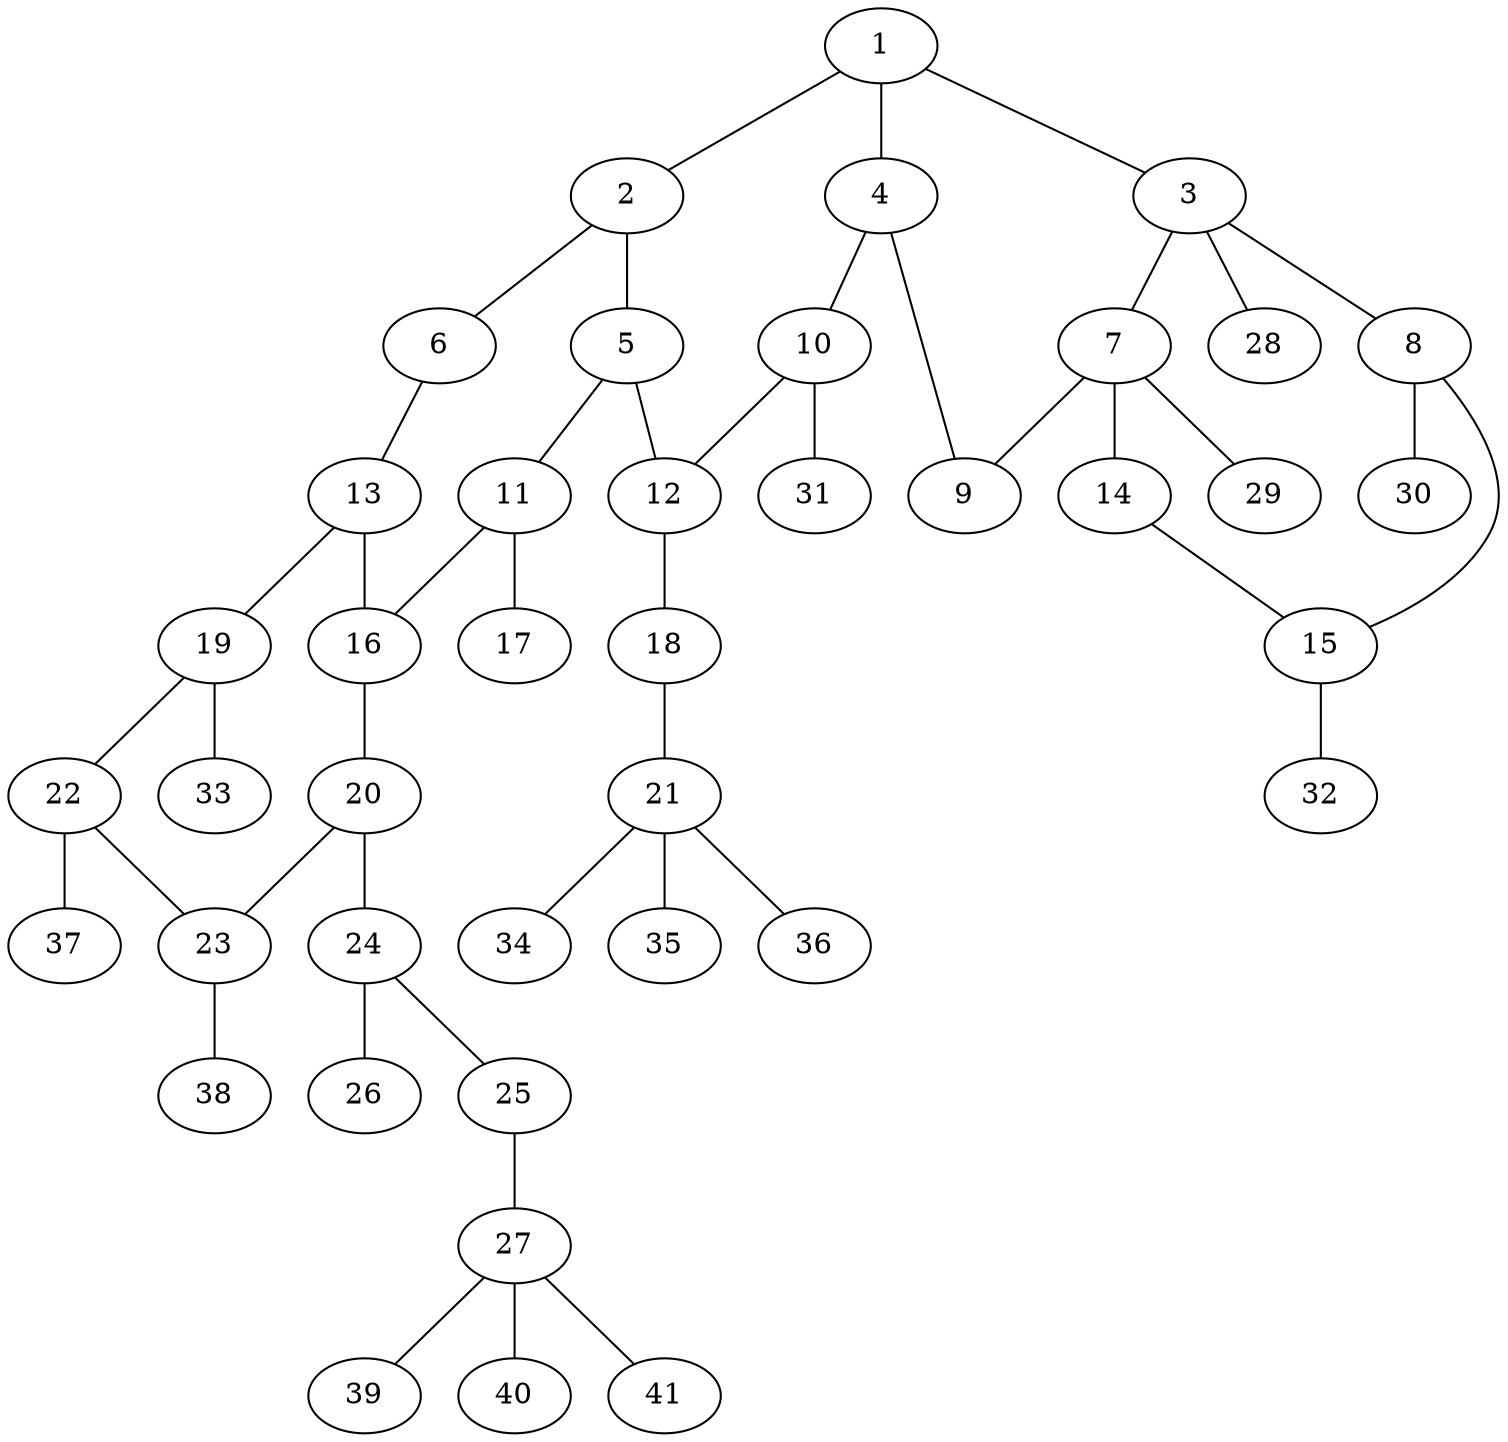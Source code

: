 graph molecule_1214 {
	1	 [chem=C];
	2	 [chem=C];
	1 -- 2	 [valence=1];
	3	 [chem=C];
	1 -- 3	 [valence=1];
	4	 [chem=C];
	1 -- 4	 [valence=2];
	5	 [chem=C];
	2 -- 5	 [valence=2];
	6	 [chem=O];
	2 -- 6	 [valence=1];
	7	 [chem=C];
	3 -- 7	 [valence=1];
	8	 [chem=C];
	3 -- 8	 [valence=1];
	28	 [chem=H];
	3 -- 28	 [valence=1];
	9	 [chem=O];
	4 -- 9	 [valence=1];
	10	 [chem=C];
	4 -- 10	 [valence=1];
	11	 [chem=C];
	5 -- 11	 [valence=1];
	12	 [chem=C];
	5 -- 12	 [valence=1];
	13	 [chem=C];
	6 -- 13	 [valence=1];
	7 -- 9	 [valence=1];
	14	 [chem=O];
	7 -- 14	 [valence=1];
	29	 [chem=H];
	7 -- 29	 [valence=1];
	15	 [chem=C];
	8 -- 15	 [valence=2];
	30	 [chem=H];
	8 -- 30	 [valence=1];
	10 -- 12	 [valence=2];
	31	 [chem=H];
	10 -- 31	 [valence=1];
	16	 [chem=C];
	11 -- 16	 [valence=1];
	17	 [chem=O];
	11 -- 17	 [valence=2];
	18	 [chem=O];
	12 -- 18	 [valence=1];
	13 -- 16	 [valence=2];
	19	 [chem=C];
	13 -- 19	 [valence=1];
	14 -- 15	 [valence=1];
	32	 [chem=H];
	15 -- 32	 [valence=1];
	20	 [chem=C];
	16 -- 20	 [valence=1];
	21	 [chem=C];
	18 -- 21	 [valence=1];
	22	 [chem=C];
	19 -- 22	 [valence=2];
	33	 [chem=H];
	19 -- 33	 [valence=1];
	23	 [chem=C];
	20 -- 23	 [valence=2];
	24	 [chem=C];
	20 -- 24	 [valence=1];
	34	 [chem=H];
	21 -- 34	 [valence=1];
	35	 [chem=H];
	21 -- 35	 [valence=1];
	36	 [chem=H];
	21 -- 36	 [valence=1];
	22 -- 23	 [valence=1];
	37	 [chem=H];
	22 -- 37	 [valence=1];
	38	 [chem=H];
	23 -- 38	 [valence=1];
	25	 [chem=O];
	24 -- 25	 [valence=1];
	26	 [chem=O];
	24 -- 26	 [valence=2];
	27	 [chem=C];
	25 -- 27	 [valence=1];
	39	 [chem=H];
	27 -- 39	 [valence=1];
	40	 [chem=H];
	27 -- 40	 [valence=1];
	41	 [chem=H];
	27 -- 41	 [valence=1];
}
